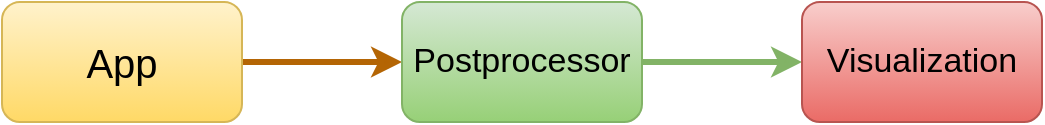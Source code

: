 <mxfile version="15.4.0" type="device"><diagram id="MS388-c4-XlHs_GRuFb5" name="Page-1"><mxGraphModel dx="1103" dy="1003" grid="1" gridSize="10" guides="1" tooltips="1" connect="1" arrows="1" fold="1" page="1" pageScale="1" pageWidth="850" pageHeight="1100" math="0" shadow="0"><root><mxCell id="0"/><mxCell id="1" parent="0"/><mxCell id="jivt-cyxvW6mR7L7wtIP-4" value="" style="edgeStyle=orthogonalEdgeStyle;rounded=0;orthogonalLoop=1;jettySize=auto;html=1;fontSize=20;strokeWidth=3;fillColor=#fad7ac;strokeColor=#b46504;" edge="1" parent="1" source="jivt-cyxvW6mR7L7wtIP-1" target="jivt-cyxvW6mR7L7wtIP-3"><mxGeometry relative="1" as="geometry"/></mxCell><mxCell id="jivt-cyxvW6mR7L7wtIP-1" value="App" style="rounded=1;whiteSpace=wrap;html=1;gradientColor=#ffd966;fillColor=#fff2cc;strokeColor=#d6b656;fontSize=20;" vertex="1" parent="1"><mxGeometry x="110" y="310" width="120" height="60" as="geometry"/></mxCell><mxCell id="jivt-cyxvW6mR7L7wtIP-6" value="" style="edgeStyle=orthogonalEdgeStyle;rounded=0;orthogonalLoop=1;jettySize=auto;html=1;fontSize=20;strokeWidth=3;gradientColor=#97d077;fillColor=#d5e8d4;strokeColor=#82b366;" edge="1" parent="1" source="jivt-cyxvW6mR7L7wtIP-3" target="jivt-cyxvW6mR7L7wtIP-5"><mxGeometry relative="1" as="geometry"/></mxCell><mxCell id="jivt-cyxvW6mR7L7wtIP-3" value="Postprocessor" style="rounded=1;whiteSpace=wrap;html=1;gradientColor=#97d077;fillColor=#d5e8d4;strokeColor=#82b366;fontSize=17;" vertex="1" parent="1"><mxGeometry x="310" y="310" width="120" height="60" as="geometry"/></mxCell><mxCell id="jivt-cyxvW6mR7L7wtIP-5" value="Visualization" style="rounded=1;whiteSpace=wrap;html=1;fillColor=#f8cecc;strokeColor=#b85450;fontSize=17;gradientColor=#ea6b66;" vertex="1" parent="1"><mxGeometry x="510" y="310" width="120" height="60" as="geometry"/></mxCell></root></mxGraphModel></diagram></mxfile>